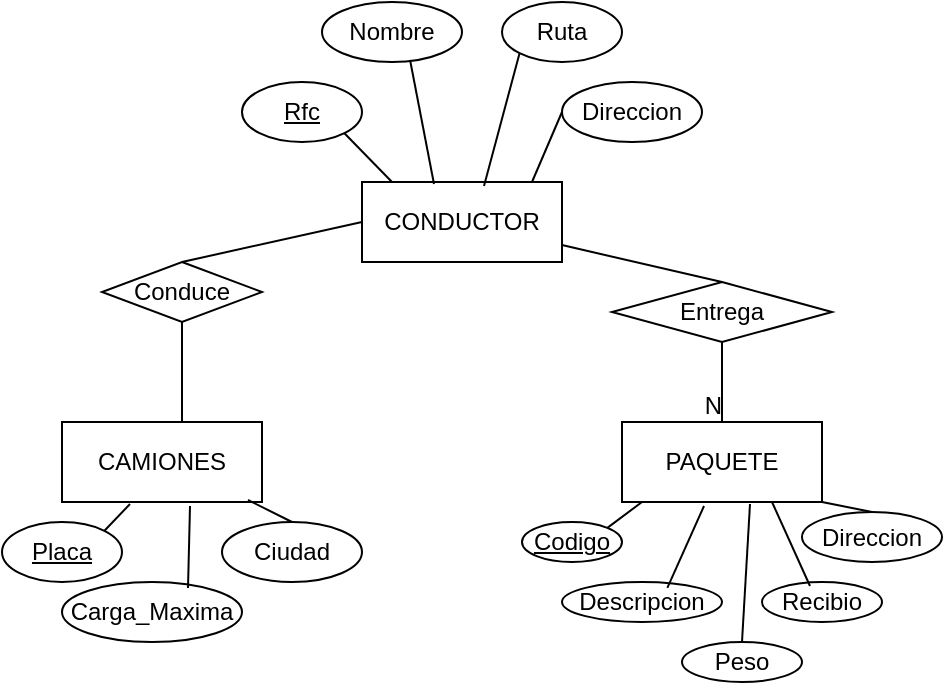 <mxfile version="13.7.9" type="github">
  <diagram id="R2lEEEUBdFMjLlhIrx00" name="Page-1">
    <mxGraphModel dx="795" dy="769" grid="1" gridSize="10" guides="1" tooltips="1" connect="1" arrows="1" fold="1" page="1" pageScale="1" pageWidth="850" pageHeight="1100" math="0" shadow="0" extFonts="Permanent Marker^https://fonts.googleapis.com/css?family=Permanent+Marker">
      <root>
        <mxCell id="0" />
        <mxCell id="1" parent="0" />
        <mxCell id="c_dD_VOg8hrU8RVouadZ-1" value="CONDUCTOR" style="whiteSpace=wrap;html=1;align=center;" vertex="1" parent="1">
          <mxGeometry x="290" y="280" width="100" height="40" as="geometry" />
        </mxCell>
        <mxCell id="c_dD_VOg8hrU8RVouadZ-2" value="PAQUETE" style="whiteSpace=wrap;html=1;align=center;" vertex="1" parent="1">
          <mxGeometry x="420" y="400" width="100" height="40" as="geometry" />
        </mxCell>
        <mxCell id="c_dD_VOg8hrU8RVouadZ-3" value="CAMIONES" style="whiteSpace=wrap;html=1;align=center;" vertex="1" parent="1">
          <mxGeometry x="140" y="400" width="100" height="40" as="geometry" />
        </mxCell>
        <mxCell id="c_dD_VOg8hrU8RVouadZ-4" value="Rfc" style="ellipse;whiteSpace=wrap;html=1;align=center;fontStyle=4;" vertex="1" parent="1">
          <mxGeometry x="230" y="230" width="60" height="30" as="geometry" />
        </mxCell>
        <mxCell id="c_dD_VOg8hrU8RVouadZ-5" value="Nombre" style="ellipse;whiteSpace=wrap;html=1;align=center;" vertex="1" parent="1">
          <mxGeometry x="270" y="190" width="70" height="30" as="geometry" />
        </mxCell>
        <mxCell id="c_dD_VOg8hrU8RVouadZ-6" value="Ruta" style="ellipse;whiteSpace=wrap;html=1;align=center;" vertex="1" parent="1">
          <mxGeometry x="360" y="190" width="60" height="30" as="geometry" />
        </mxCell>
        <mxCell id="c_dD_VOg8hrU8RVouadZ-7" value="Direccion" style="ellipse;whiteSpace=wrap;html=1;align=center;" vertex="1" parent="1">
          <mxGeometry x="390" y="230" width="70" height="30" as="geometry" />
        </mxCell>
        <mxCell id="c_dD_VOg8hrU8RVouadZ-8" value="" style="endArrow=none;html=1;rounded=0;exitX=1;exitY=1;exitDx=0;exitDy=0;entryX=0.15;entryY=0;entryDx=0;entryDy=0;entryPerimeter=0;" edge="1" parent="1" source="c_dD_VOg8hrU8RVouadZ-4" target="c_dD_VOg8hrU8RVouadZ-1">
          <mxGeometry relative="1" as="geometry">
            <mxPoint x="430" y="310" as="sourcePoint" />
            <mxPoint x="590" y="310" as="targetPoint" />
          </mxGeometry>
        </mxCell>
        <mxCell id="c_dD_VOg8hrU8RVouadZ-9" value="" style="endArrow=none;html=1;rounded=0;exitX=0.629;exitY=0.967;exitDx=0;exitDy=0;entryX=0.36;entryY=0.025;entryDx=0;entryDy=0;entryPerimeter=0;exitPerimeter=0;" edge="1" parent="1" source="c_dD_VOg8hrU8RVouadZ-5" target="c_dD_VOg8hrU8RVouadZ-1">
          <mxGeometry relative="1" as="geometry">
            <mxPoint x="320" y="250" as="sourcePoint" />
            <mxPoint x="343.787" y="274.393" as="targetPoint" />
          </mxGeometry>
        </mxCell>
        <mxCell id="c_dD_VOg8hrU8RVouadZ-10" value="" style="endArrow=none;html=1;rounded=0;exitX=0;exitY=1;exitDx=0;exitDy=0;entryX=0.61;entryY=0.05;entryDx=0;entryDy=0;entryPerimeter=0;" edge="1" parent="1" source="c_dD_VOg8hrU8RVouadZ-6" target="c_dD_VOg8hrU8RVouadZ-1">
          <mxGeometry relative="1" as="geometry">
            <mxPoint x="360" y="240" as="sourcePoint" />
            <mxPoint x="383.787" y="264.393" as="targetPoint" />
          </mxGeometry>
        </mxCell>
        <mxCell id="c_dD_VOg8hrU8RVouadZ-11" value="" style="endArrow=none;html=1;rounded=0;exitX=0;exitY=0.5;exitDx=0;exitDy=0;entryX=0.85;entryY=0;entryDx=0;entryDy=0;entryPerimeter=0;" edge="1" parent="1" source="c_dD_VOg8hrU8RVouadZ-7" target="c_dD_VOg8hrU8RVouadZ-1">
          <mxGeometry relative="1" as="geometry">
            <mxPoint x="370" y="260" as="sourcePoint" />
            <mxPoint x="393.787" y="284.393" as="targetPoint" />
          </mxGeometry>
        </mxCell>
        <mxCell id="c_dD_VOg8hrU8RVouadZ-13" value="Placa" style="ellipse;whiteSpace=wrap;html=1;align=center;fontStyle=4;" vertex="1" parent="1">
          <mxGeometry x="110" y="450" width="60" height="30" as="geometry" />
        </mxCell>
        <mxCell id="c_dD_VOg8hrU8RVouadZ-14" value="Carga_Maxima" style="ellipse;whiteSpace=wrap;html=1;align=center;" vertex="1" parent="1">
          <mxGeometry x="140" y="480" width="90" height="30" as="geometry" />
        </mxCell>
        <mxCell id="c_dD_VOg8hrU8RVouadZ-15" value="Ciudad" style="ellipse;whiteSpace=wrap;html=1;align=center;" vertex="1" parent="1">
          <mxGeometry x="220" y="450" width="70" height="30" as="geometry" />
        </mxCell>
        <mxCell id="c_dD_VOg8hrU8RVouadZ-16" value="Codigo" style="ellipse;whiteSpace=wrap;html=1;align=center;fontStyle=4;" vertex="1" parent="1">
          <mxGeometry x="370" y="450" width="50" height="20" as="geometry" />
        </mxCell>
        <mxCell id="c_dD_VOg8hrU8RVouadZ-17" value="Descripcion" style="ellipse;whiteSpace=wrap;html=1;align=center;" vertex="1" parent="1">
          <mxGeometry x="390" y="480" width="80" height="20" as="geometry" />
        </mxCell>
        <mxCell id="c_dD_VOg8hrU8RVouadZ-18" value="Peso" style="ellipse;whiteSpace=wrap;html=1;align=center;" vertex="1" parent="1">
          <mxGeometry x="450" y="510" width="60" height="20" as="geometry" />
        </mxCell>
        <mxCell id="c_dD_VOg8hrU8RVouadZ-19" value="Direccion" style="ellipse;whiteSpace=wrap;html=1;align=center;" vertex="1" parent="1">
          <mxGeometry x="510" y="445" width="70" height="25" as="geometry" />
        </mxCell>
        <mxCell id="c_dD_VOg8hrU8RVouadZ-20" value="Recibio" style="ellipse;whiteSpace=wrap;html=1;align=center;" vertex="1" parent="1">
          <mxGeometry x="490" y="480" width="60" height="20" as="geometry" />
        </mxCell>
        <mxCell id="c_dD_VOg8hrU8RVouadZ-21" value="" style="endArrow=none;html=1;rounded=0;exitX=0.1;exitY=1;exitDx=0;exitDy=0;exitPerimeter=0;entryX=1;entryY=0;entryDx=0;entryDy=0;" edge="1" parent="1" source="c_dD_VOg8hrU8RVouadZ-2" target="c_dD_VOg8hrU8RVouadZ-16">
          <mxGeometry relative="1" as="geometry">
            <mxPoint x="460" y="580" as="sourcePoint" />
            <mxPoint x="620" y="580" as="targetPoint" />
          </mxGeometry>
        </mxCell>
        <mxCell id="c_dD_VOg8hrU8RVouadZ-22" value="" style="endArrow=none;html=1;rounded=0;exitX=0.41;exitY=1.05;exitDx=0;exitDy=0;exitPerimeter=0;entryX=1;entryY=0;entryDx=0;entryDy=0;" edge="1" parent="1" source="c_dD_VOg8hrU8RVouadZ-2">
          <mxGeometry relative="1" as="geometry">
            <mxPoint x="450" y="460" as="sourcePoint" />
            <mxPoint x="442.678" y="482.929" as="targetPoint" />
          </mxGeometry>
        </mxCell>
        <mxCell id="c_dD_VOg8hrU8RVouadZ-23" value="" style="endArrow=none;html=1;rounded=0;exitX=0.64;exitY=1.025;exitDx=0;exitDy=0;exitPerimeter=0;entryX=0.5;entryY=0;entryDx=0;entryDy=0;" edge="1" parent="1" source="c_dD_VOg8hrU8RVouadZ-2" target="c_dD_VOg8hrU8RVouadZ-18">
          <mxGeometry relative="1" as="geometry">
            <mxPoint x="480" y="460" as="sourcePoint" />
            <mxPoint x="472.678" y="482.929" as="targetPoint" />
          </mxGeometry>
        </mxCell>
        <mxCell id="c_dD_VOg8hrU8RVouadZ-24" value="" style="endArrow=none;html=1;rounded=0;exitX=0.75;exitY=1;exitDx=0;exitDy=0;entryX=0.4;entryY=0.1;entryDx=0;entryDy=0;entryPerimeter=0;" edge="1" parent="1" source="c_dD_VOg8hrU8RVouadZ-2" target="c_dD_VOg8hrU8RVouadZ-20">
          <mxGeometry relative="1" as="geometry">
            <mxPoint x="620" y="530" as="sourcePoint" />
            <mxPoint x="612.678" y="552.929" as="targetPoint" />
          </mxGeometry>
        </mxCell>
        <mxCell id="c_dD_VOg8hrU8RVouadZ-25" value="" style="endArrow=none;html=1;rounded=0;exitX=1;exitY=1;exitDx=0;exitDy=0;entryX=0.5;entryY=0;entryDx=0;entryDy=0;" edge="1" parent="1" source="c_dD_VOg8hrU8RVouadZ-2" target="c_dD_VOg8hrU8RVouadZ-19">
          <mxGeometry relative="1" as="geometry">
            <mxPoint x="640" y="520" as="sourcePoint" />
            <mxPoint x="632.678" y="542.929" as="targetPoint" />
          </mxGeometry>
        </mxCell>
        <mxCell id="c_dD_VOg8hrU8RVouadZ-26" value="" style="endArrow=none;html=1;rounded=0;exitX=0.34;exitY=1.025;exitDx=0;exitDy=0;exitPerimeter=0;entryX=1;entryY=0;entryDx=0;entryDy=0;" edge="1" parent="1" source="c_dD_VOg8hrU8RVouadZ-3" target="c_dD_VOg8hrU8RVouadZ-13">
          <mxGeometry relative="1" as="geometry">
            <mxPoint x="240" y="560" as="sourcePoint" />
            <mxPoint x="400" y="560" as="targetPoint" />
          </mxGeometry>
        </mxCell>
        <mxCell id="c_dD_VOg8hrU8RVouadZ-27" value="" style="endArrow=none;html=1;rounded=0;exitX=0.64;exitY=1.05;exitDx=0;exitDy=0;exitPerimeter=0;entryX=0.7;entryY=0.1;entryDx=0;entryDy=0;entryPerimeter=0;" edge="1" parent="1" source="c_dD_VOg8hrU8RVouadZ-3" target="c_dD_VOg8hrU8RVouadZ-14">
          <mxGeometry relative="1" as="geometry">
            <mxPoint x="310" y="540" as="sourcePoint" />
            <mxPoint x="302.678" y="562.929" as="targetPoint" />
          </mxGeometry>
        </mxCell>
        <mxCell id="c_dD_VOg8hrU8RVouadZ-28" value="" style="endArrow=none;html=1;rounded=0;exitX=0.93;exitY=0.975;exitDx=0;exitDy=0;exitPerimeter=0;entryX=0.5;entryY=0;entryDx=0;entryDy=0;" edge="1" parent="1" source="c_dD_VOg8hrU8RVouadZ-3" target="c_dD_VOg8hrU8RVouadZ-15">
          <mxGeometry relative="1" as="geometry">
            <mxPoint x="280" y="530" as="sourcePoint" />
            <mxPoint x="272.678" y="552.929" as="targetPoint" />
          </mxGeometry>
        </mxCell>
        <mxCell id="c_dD_VOg8hrU8RVouadZ-29" value="Conduce" style="shape=rhombus;perimeter=rhombusPerimeter;whiteSpace=wrap;html=1;align=center;" vertex="1" parent="1">
          <mxGeometry x="160" y="320" width="80" height="30" as="geometry" />
        </mxCell>
        <mxCell id="c_dD_VOg8hrU8RVouadZ-30" value="Entrega" style="shape=rhombus;perimeter=rhombusPerimeter;whiteSpace=wrap;html=1;align=center;" vertex="1" parent="1">
          <mxGeometry x="415" y="330" width="110" height="30" as="geometry" />
        </mxCell>
        <mxCell id="c_dD_VOg8hrU8RVouadZ-31" value="" style="endArrow=none;html=1;rounded=0;entryX=0.5;entryY=0;entryDx=0;entryDy=0;" edge="1" parent="1" source="c_dD_VOg8hrU8RVouadZ-1" target="c_dD_VOg8hrU8RVouadZ-30">
          <mxGeometry relative="1" as="geometry">
            <mxPoint x="510" y="290" as="sourcePoint" />
            <mxPoint x="670" y="290" as="targetPoint" />
          </mxGeometry>
        </mxCell>
        <mxCell id="c_dD_VOg8hrU8RVouadZ-32" value="" style="endArrow=none;html=1;rounded=0;exitX=0.5;exitY=1;exitDx=0;exitDy=0;entryX=0.5;entryY=0;entryDx=0;entryDy=0;" edge="1" parent="1" source="c_dD_VOg8hrU8RVouadZ-30" target="c_dD_VOg8hrU8RVouadZ-2">
          <mxGeometry relative="1" as="geometry">
            <mxPoint x="580" y="390" as="sourcePoint" />
            <mxPoint x="740" y="390" as="targetPoint" />
          </mxGeometry>
        </mxCell>
        <mxCell id="c_dD_VOg8hrU8RVouadZ-33" value="N" style="resizable=0;html=1;align=right;verticalAlign=bottom;" connectable="0" vertex="1" parent="c_dD_VOg8hrU8RVouadZ-32">
          <mxGeometry x="1" relative="1" as="geometry" />
        </mxCell>
        <mxCell id="c_dD_VOg8hrU8RVouadZ-34" value="" style="endArrow=none;html=1;rounded=0;exitX=0.5;exitY=1;exitDx=0;exitDy=0;entryX=0.6;entryY=0;entryDx=0;entryDy=0;entryPerimeter=0;" edge="1" parent="1" source="c_dD_VOg8hrU8RVouadZ-29" target="c_dD_VOg8hrU8RVouadZ-3">
          <mxGeometry relative="1" as="geometry">
            <mxPoint x="230" y="370" as="sourcePoint" />
            <mxPoint x="390" y="370" as="targetPoint" />
          </mxGeometry>
        </mxCell>
        <mxCell id="c_dD_VOg8hrU8RVouadZ-35" value="" style="endArrow=none;html=1;rounded=0;exitX=0;exitY=0.5;exitDx=0;exitDy=0;entryX=0.5;entryY=0;entryDx=0;entryDy=0;" edge="1" parent="1" source="c_dD_VOg8hrU8RVouadZ-1" target="c_dD_VOg8hrU8RVouadZ-29">
          <mxGeometry relative="1" as="geometry">
            <mxPoint x="190" y="290" as="sourcePoint" />
            <mxPoint x="170" y="340" as="targetPoint" />
          </mxGeometry>
        </mxCell>
      </root>
    </mxGraphModel>
  </diagram>
</mxfile>
